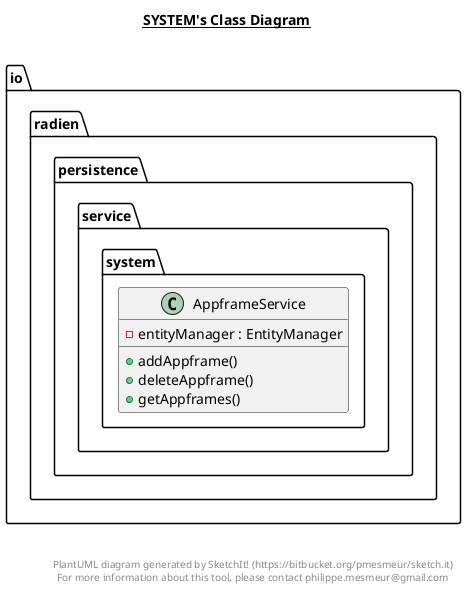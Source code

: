 @startuml

title __SYSTEM's Class Diagram__\n

  namespace io.radien.persistence.service.system {
    class io.radien.persistence.service.system.AppframeService {
        - entityManager : EntityManager
        + addAppframe()
        + deleteAppframe()
        + getAppframes()
    }
  }
  



right footer


PlantUML diagram generated by SketchIt! (https://bitbucket.org/pmesmeur/sketch.it)
For more information about this tool, please contact philippe.mesmeur@gmail.com
endfooter

@enduml
